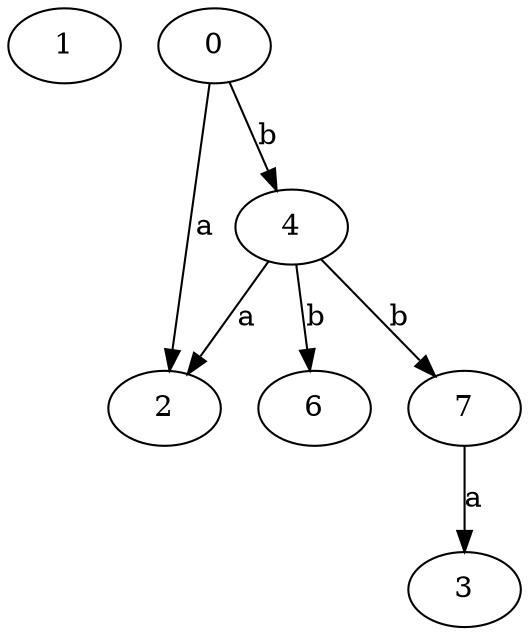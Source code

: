 strict digraph  {
1;
2;
3;
4;
6;
7;
0;
4 -> 2  [label=a];
4 -> 6  [label=b];
4 -> 7  [label=b];
7 -> 3  [label=a];
0 -> 2  [label=a];
0 -> 4  [label=b];
}
